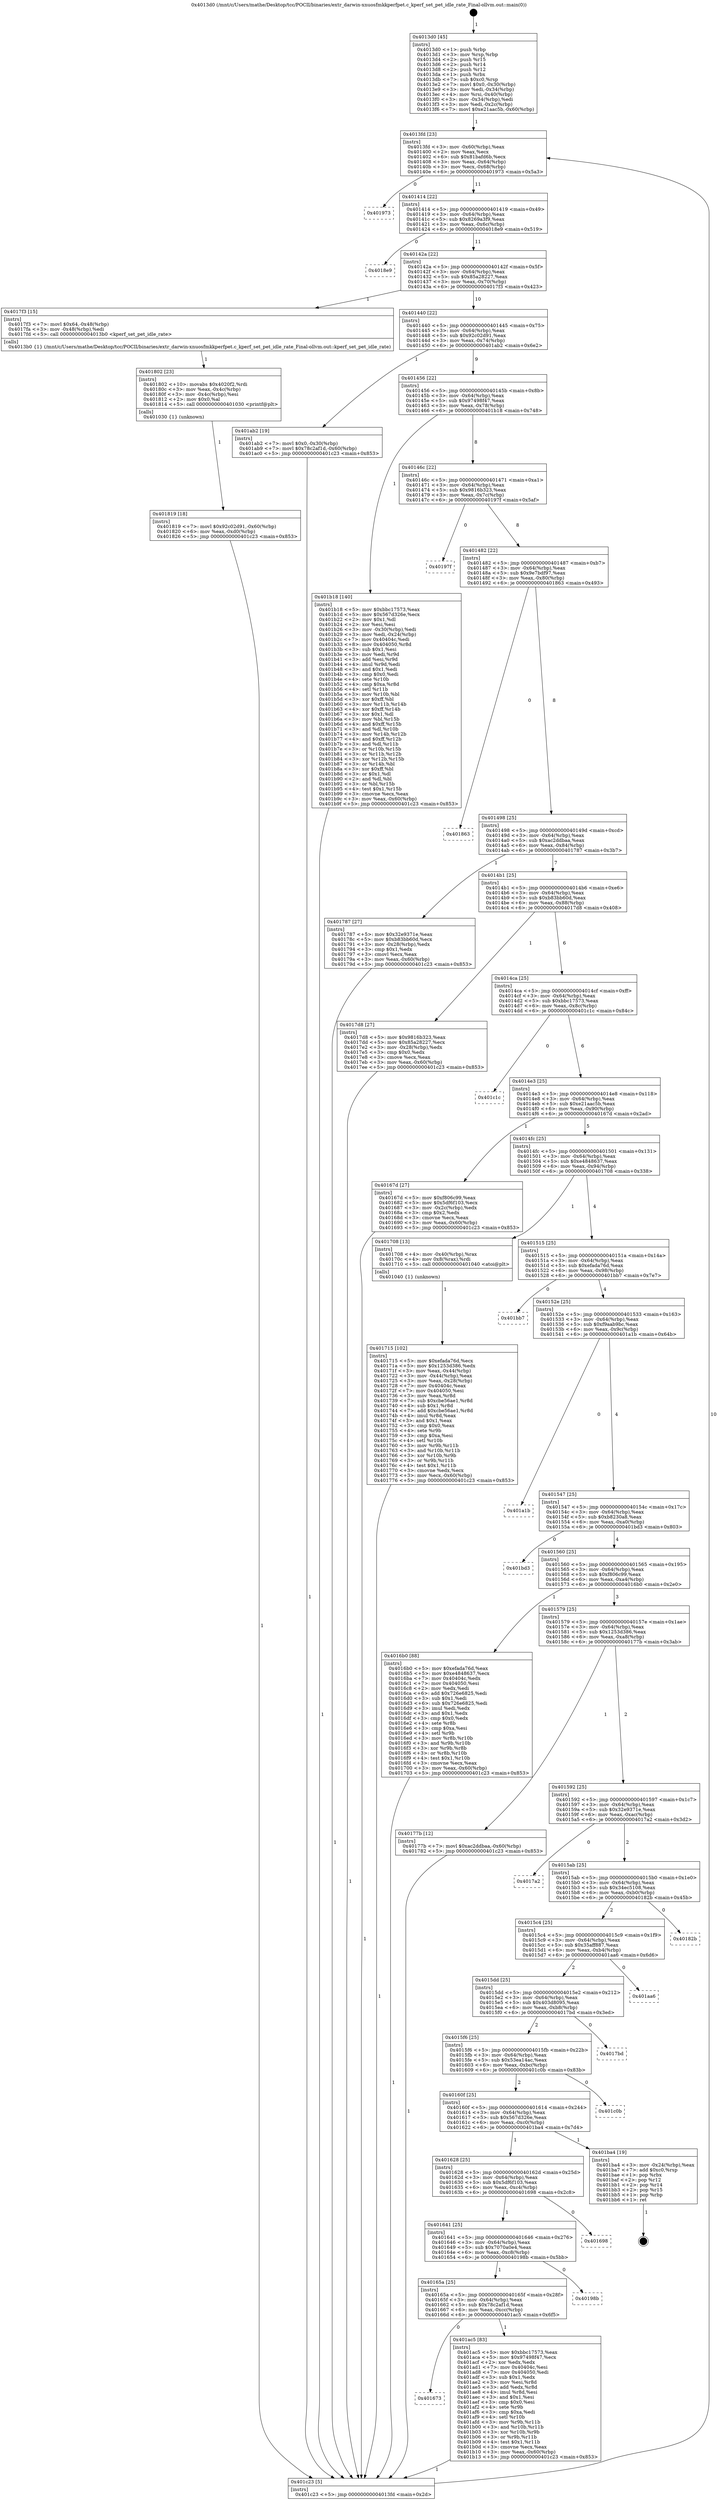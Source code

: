 digraph "0x4013d0" {
  label = "0x4013d0 (/mnt/c/Users/mathe/Desktop/tcc/POCII/binaries/extr_darwin-xnuosfmkkperfpet.c_kperf_set_pet_idle_rate_Final-ollvm.out::main(0))"
  labelloc = "t"
  node[shape=record]

  Entry [label="",width=0.3,height=0.3,shape=circle,fillcolor=black,style=filled]
  "0x4013fd" [label="{
     0x4013fd [23]\l
     | [instrs]\l
     &nbsp;&nbsp;0x4013fd \<+3\>: mov -0x60(%rbp),%eax\l
     &nbsp;&nbsp;0x401400 \<+2\>: mov %eax,%ecx\l
     &nbsp;&nbsp;0x401402 \<+6\>: sub $0x81bafd6b,%ecx\l
     &nbsp;&nbsp;0x401408 \<+3\>: mov %eax,-0x64(%rbp)\l
     &nbsp;&nbsp;0x40140b \<+3\>: mov %ecx,-0x68(%rbp)\l
     &nbsp;&nbsp;0x40140e \<+6\>: je 0000000000401973 \<main+0x5a3\>\l
  }"]
  "0x401973" [label="{
     0x401973\l
  }", style=dashed]
  "0x401414" [label="{
     0x401414 [22]\l
     | [instrs]\l
     &nbsp;&nbsp;0x401414 \<+5\>: jmp 0000000000401419 \<main+0x49\>\l
     &nbsp;&nbsp;0x401419 \<+3\>: mov -0x64(%rbp),%eax\l
     &nbsp;&nbsp;0x40141c \<+5\>: sub $0x8269a3f9,%eax\l
     &nbsp;&nbsp;0x401421 \<+3\>: mov %eax,-0x6c(%rbp)\l
     &nbsp;&nbsp;0x401424 \<+6\>: je 00000000004018e9 \<main+0x519\>\l
  }"]
  Exit [label="",width=0.3,height=0.3,shape=circle,fillcolor=black,style=filled,peripheries=2]
  "0x4018e9" [label="{
     0x4018e9\l
  }", style=dashed]
  "0x40142a" [label="{
     0x40142a [22]\l
     | [instrs]\l
     &nbsp;&nbsp;0x40142a \<+5\>: jmp 000000000040142f \<main+0x5f\>\l
     &nbsp;&nbsp;0x40142f \<+3\>: mov -0x64(%rbp),%eax\l
     &nbsp;&nbsp;0x401432 \<+5\>: sub $0x85a28227,%eax\l
     &nbsp;&nbsp;0x401437 \<+3\>: mov %eax,-0x70(%rbp)\l
     &nbsp;&nbsp;0x40143a \<+6\>: je 00000000004017f3 \<main+0x423\>\l
  }"]
  "0x401673" [label="{
     0x401673\l
  }", style=dashed]
  "0x4017f3" [label="{
     0x4017f3 [15]\l
     | [instrs]\l
     &nbsp;&nbsp;0x4017f3 \<+7\>: movl $0x64,-0x48(%rbp)\l
     &nbsp;&nbsp;0x4017fa \<+3\>: mov -0x48(%rbp),%edi\l
     &nbsp;&nbsp;0x4017fd \<+5\>: call 00000000004013b0 \<kperf_set_pet_idle_rate\>\l
     | [calls]\l
     &nbsp;&nbsp;0x4013b0 \{1\} (/mnt/c/Users/mathe/Desktop/tcc/POCII/binaries/extr_darwin-xnuosfmkkperfpet.c_kperf_set_pet_idle_rate_Final-ollvm.out::kperf_set_pet_idle_rate)\l
  }"]
  "0x401440" [label="{
     0x401440 [22]\l
     | [instrs]\l
     &nbsp;&nbsp;0x401440 \<+5\>: jmp 0000000000401445 \<main+0x75\>\l
     &nbsp;&nbsp;0x401445 \<+3\>: mov -0x64(%rbp),%eax\l
     &nbsp;&nbsp;0x401448 \<+5\>: sub $0x92c02d91,%eax\l
     &nbsp;&nbsp;0x40144d \<+3\>: mov %eax,-0x74(%rbp)\l
     &nbsp;&nbsp;0x401450 \<+6\>: je 0000000000401ab2 \<main+0x6e2\>\l
  }"]
  "0x401ac5" [label="{
     0x401ac5 [83]\l
     | [instrs]\l
     &nbsp;&nbsp;0x401ac5 \<+5\>: mov $0xbbc17573,%eax\l
     &nbsp;&nbsp;0x401aca \<+5\>: mov $0x97498f47,%ecx\l
     &nbsp;&nbsp;0x401acf \<+2\>: xor %edx,%edx\l
     &nbsp;&nbsp;0x401ad1 \<+7\>: mov 0x40404c,%esi\l
     &nbsp;&nbsp;0x401ad8 \<+7\>: mov 0x404050,%edi\l
     &nbsp;&nbsp;0x401adf \<+3\>: sub $0x1,%edx\l
     &nbsp;&nbsp;0x401ae2 \<+3\>: mov %esi,%r8d\l
     &nbsp;&nbsp;0x401ae5 \<+3\>: add %edx,%r8d\l
     &nbsp;&nbsp;0x401ae8 \<+4\>: imul %r8d,%esi\l
     &nbsp;&nbsp;0x401aec \<+3\>: and $0x1,%esi\l
     &nbsp;&nbsp;0x401aef \<+3\>: cmp $0x0,%esi\l
     &nbsp;&nbsp;0x401af2 \<+4\>: sete %r9b\l
     &nbsp;&nbsp;0x401af6 \<+3\>: cmp $0xa,%edi\l
     &nbsp;&nbsp;0x401af9 \<+4\>: setl %r10b\l
     &nbsp;&nbsp;0x401afd \<+3\>: mov %r9b,%r11b\l
     &nbsp;&nbsp;0x401b00 \<+3\>: and %r10b,%r11b\l
     &nbsp;&nbsp;0x401b03 \<+3\>: xor %r10b,%r9b\l
     &nbsp;&nbsp;0x401b06 \<+3\>: or %r9b,%r11b\l
     &nbsp;&nbsp;0x401b09 \<+4\>: test $0x1,%r11b\l
     &nbsp;&nbsp;0x401b0d \<+3\>: cmovne %ecx,%eax\l
     &nbsp;&nbsp;0x401b10 \<+3\>: mov %eax,-0x60(%rbp)\l
     &nbsp;&nbsp;0x401b13 \<+5\>: jmp 0000000000401c23 \<main+0x853\>\l
  }"]
  "0x401ab2" [label="{
     0x401ab2 [19]\l
     | [instrs]\l
     &nbsp;&nbsp;0x401ab2 \<+7\>: movl $0x0,-0x30(%rbp)\l
     &nbsp;&nbsp;0x401ab9 \<+7\>: movl $0x78c2af1d,-0x60(%rbp)\l
     &nbsp;&nbsp;0x401ac0 \<+5\>: jmp 0000000000401c23 \<main+0x853\>\l
  }"]
  "0x401456" [label="{
     0x401456 [22]\l
     | [instrs]\l
     &nbsp;&nbsp;0x401456 \<+5\>: jmp 000000000040145b \<main+0x8b\>\l
     &nbsp;&nbsp;0x40145b \<+3\>: mov -0x64(%rbp),%eax\l
     &nbsp;&nbsp;0x40145e \<+5\>: sub $0x97498f47,%eax\l
     &nbsp;&nbsp;0x401463 \<+3\>: mov %eax,-0x78(%rbp)\l
     &nbsp;&nbsp;0x401466 \<+6\>: je 0000000000401b18 \<main+0x748\>\l
  }"]
  "0x40165a" [label="{
     0x40165a [25]\l
     | [instrs]\l
     &nbsp;&nbsp;0x40165a \<+5\>: jmp 000000000040165f \<main+0x28f\>\l
     &nbsp;&nbsp;0x40165f \<+3\>: mov -0x64(%rbp),%eax\l
     &nbsp;&nbsp;0x401662 \<+5\>: sub $0x78c2af1d,%eax\l
     &nbsp;&nbsp;0x401667 \<+6\>: mov %eax,-0xcc(%rbp)\l
     &nbsp;&nbsp;0x40166d \<+6\>: je 0000000000401ac5 \<main+0x6f5\>\l
  }"]
  "0x401b18" [label="{
     0x401b18 [140]\l
     | [instrs]\l
     &nbsp;&nbsp;0x401b18 \<+5\>: mov $0xbbc17573,%eax\l
     &nbsp;&nbsp;0x401b1d \<+5\>: mov $0x567d326e,%ecx\l
     &nbsp;&nbsp;0x401b22 \<+2\>: mov $0x1,%dl\l
     &nbsp;&nbsp;0x401b24 \<+2\>: xor %esi,%esi\l
     &nbsp;&nbsp;0x401b26 \<+3\>: mov -0x30(%rbp),%edi\l
     &nbsp;&nbsp;0x401b29 \<+3\>: mov %edi,-0x24(%rbp)\l
     &nbsp;&nbsp;0x401b2c \<+7\>: mov 0x40404c,%edi\l
     &nbsp;&nbsp;0x401b33 \<+8\>: mov 0x404050,%r8d\l
     &nbsp;&nbsp;0x401b3b \<+3\>: sub $0x1,%esi\l
     &nbsp;&nbsp;0x401b3e \<+3\>: mov %edi,%r9d\l
     &nbsp;&nbsp;0x401b41 \<+3\>: add %esi,%r9d\l
     &nbsp;&nbsp;0x401b44 \<+4\>: imul %r9d,%edi\l
     &nbsp;&nbsp;0x401b48 \<+3\>: and $0x1,%edi\l
     &nbsp;&nbsp;0x401b4b \<+3\>: cmp $0x0,%edi\l
     &nbsp;&nbsp;0x401b4e \<+4\>: sete %r10b\l
     &nbsp;&nbsp;0x401b52 \<+4\>: cmp $0xa,%r8d\l
     &nbsp;&nbsp;0x401b56 \<+4\>: setl %r11b\l
     &nbsp;&nbsp;0x401b5a \<+3\>: mov %r10b,%bl\l
     &nbsp;&nbsp;0x401b5d \<+3\>: xor $0xff,%bl\l
     &nbsp;&nbsp;0x401b60 \<+3\>: mov %r11b,%r14b\l
     &nbsp;&nbsp;0x401b63 \<+4\>: xor $0xff,%r14b\l
     &nbsp;&nbsp;0x401b67 \<+3\>: xor $0x1,%dl\l
     &nbsp;&nbsp;0x401b6a \<+3\>: mov %bl,%r15b\l
     &nbsp;&nbsp;0x401b6d \<+4\>: and $0xff,%r15b\l
     &nbsp;&nbsp;0x401b71 \<+3\>: and %dl,%r10b\l
     &nbsp;&nbsp;0x401b74 \<+3\>: mov %r14b,%r12b\l
     &nbsp;&nbsp;0x401b77 \<+4\>: and $0xff,%r12b\l
     &nbsp;&nbsp;0x401b7b \<+3\>: and %dl,%r11b\l
     &nbsp;&nbsp;0x401b7e \<+3\>: or %r10b,%r15b\l
     &nbsp;&nbsp;0x401b81 \<+3\>: or %r11b,%r12b\l
     &nbsp;&nbsp;0x401b84 \<+3\>: xor %r12b,%r15b\l
     &nbsp;&nbsp;0x401b87 \<+3\>: or %r14b,%bl\l
     &nbsp;&nbsp;0x401b8a \<+3\>: xor $0xff,%bl\l
     &nbsp;&nbsp;0x401b8d \<+3\>: or $0x1,%dl\l
     &nbsp;&nbsp;0x401b90 \<+2\>: and %dl,%bl\l
     &nbsp;&nbsp;0x401b92 \<+3\>: or %bl,%r15b\l
     &nbsp;&nbsp;0x401b95 \<+4\>: test $0x1,%r15b\l
     &nbsp;&nbsp;0x401b99 \<+3\>: cmovne %ecx,%eax\l
     &nbsp;&nbsp;0x401b9c \<+3\>: mov %eax,-0x60(%rbp)\l
     &nbsp;&nbsp;0x401b9f \<+5\>: jmp 0000000000401c23 \<main+0x853\>\l
  }"]
  "0x40146c" [label="{
     0x40146c [22]\l
     | [instrs]\l
     &nbsp;&nbsp;0x40146c \<+5\>: jmp 0000000000401471 \<main+0xa1\>\l
     &nbsp;&nbsp;0x401471 \<+3\>: mov -0x64(%rbp),%eax\l
     &nbsp;&nbsp;0x401474 \<+5\>: sub $0x9816b323,%eax\l
     &nbsp;&nbsp;0x401479 \<+3\>: mov %eax,-0x7c(%rbp)\l
     &nbsp;&nbsp;0x40147c \<+6\>: je 000000000040197f \<main+0x5af\>\l
  }"]
  "0x40198b" [label="{
     0x40198b\l
  }", style=dashed]
  "0x40197f" [label="{
     0x40197f\l
  }", style=dashed]
  "0x401482" [label="{
     0x401482 [22]\l
     | [instrs]\l
     &nbsp;&nbsp;0x401482 \<+5\>: jmp 0000000000401487 \<main+0xb7\>\l
     &nbsp;&nbsp;0x401487 \<+3\>: mov -0x64(%rbp),%eax\l
     &nbsp;&nbsp;0x40148a \<+5\>: sub $0x9e7bdf97,%eax\l
     &nbsp;&nbsp;0x40148f \<+3\>: mov %eax,-0x80(%rbp)\l
     &nbsp;&nbsp;0x401492 \<+6\>: je 0000000000401863 \<main+0x493\>\l
  }"]
  "0x401641" [label="{
     0x401641 [25]\l
     | [instrs]\l
     &nbsp;&nbsp;0x401641 \<+5\>: jmp 0000000000401646 \<main+0x276\>\l
     &nbsp;&nbsp;0x401646 \<+3\>: mov -0x64(%rbp),%eax\l
     &nbsp;&nbsp;0x401649 \<+5\>: sub $0x7070a0e4,%eax\l
     &nbsp;&nbsp;0x40164e \<+6\>: mov %eax,-0xc8(%rbp)\l
     &nbsp;&nbsp;0x401654 \<+6\>: je 000000000040198b \<main+0x5bb\>\l
  }"]
  "0x401863" [label="{
     0x401863\l
  }", style=dashed]
  "0x401498" [label="{
     0x401498 [25]\l
     | [instrs]\l
     &nbsp;&nbsp;0x401498 \<+5\>: jmp 000000000040149d \<main+0xcd\>\l
     &nbsp;&nbsp;0x40149d \<+3\>: mov -0x64(%rbp),%eax\l
     &nbsp;&nbsp;0x4014a0 \<+5\>: sub $0xac2ddbaa,%eax\l
     &nbsp;&nbsp;0x4014a5 \<+6\>: mov %eax,-0x84(%rbp)\l
     &nbsp;&nbsp;0x4014ab \<+6\>: je 0000000000401787 \<main+0x3b7\>\l
  }"]
  "0x401698" [label="{
     0x401698\l
  }", style=dashed]
  "0x401787" [label="{
     0x401787 [27]\l
     | [instrs]\l
     &nbsp;&nbsp;0x401787 \<+5\>: mov $0x32e9371e,%eax\l
     &nbsp;&nbsp;0x40178c \<+5\>: mov $0xb83bb60d,%ecx\l
     &nbsp;&nbsp;0x401791 \<+3\>: mov -0x28(%rbp),%edx\l
     &nbsp;&nbsp;0x401794 \<+3\>: cmp $0x1,%edx\l
     &nbsp;&nbsp;0x401797 \<+3\>: cmovl %ecx,%eax\l
     &nbsp;&nbsp;0x40179a \<+3\>: mov %eax,-0x60(%rbp)\l
     &nbsp;&nbsp;0x40179d \<+5\>: jmp 0000000000401c23 \<main+0x853\>\l
  }"]
  "0x4014b1" [label="{
     0x4014b1 [25]\l
     | [instrs]\l
     &nbsp;&nbsp;0x4014b1 \<+5\>: jmp 00000000004014b6 \<main+0xe6\>\l
     &nbsp;&nbsp;0x4014b6 \<+3\>: mov -0x64(%rbp),%eax\l
     &nbsp;&nbsp;0x4014b9 \<+5\>: sub $0xb83bb60d,%eax\l
     &nbsp;&nbsp;0x4014be \<+6\>: mov %eax,-0x88(%rbp)\l
     &nbsp;&nbsp;0x4014c4 \<+6\>: je 00000000004017d8 \<main+0x408\>\l
  }"]
  "0x401628" [label="{
     0x401628 [25]\l
     | [instrs]\l
     &nbsp;&nbsp;0x401628 \<+5\>: jmp 000000000040162d \<main+0x25d\>\l
     &nbsp;&nbsp;0x40162d \<+3\>: mov -0x64(%rbp),%eax\l
     &nbsp;&nbsp;0x401630 \<+5\>: sub $0x5df6f103,%eax\l
     &nbsp;&nbsp;0x401635 \<+6\>: mov %eax,-0xc4(%rbp)\l
     &nbsp;&nbsp;0x40163b \<+6\>: je 0000000000401698 \<main+0x2c8\>\l
  }"]
  "0x4017d8" [label="{
     0x4017d8 [27]\l
     | [instrs]\l
     &nbsp;&nbsp;0x4017d8 \<+5\>: mov $0x9816b323,%eax\l
     &nbsp;&nbsp;0x4017dd \<+5\>: mov $0x85a28227,%ecx\l
     &nbsp;&nbsp;0x4017e2 \<+3\>: mov -0x28(%rbp),%edx\l
     &nbsp;&nbsp;0x4017e5 \<+3\>: cmp $0x0,%edx\l
     &nbsp;&nbsp;0x4017e8 \<+3\>: cmove %ecx,%eax\l
     &nbsp;&nbsp;0x4017eb \<+3\>: mov %eax,-0x60(%rbp)\l
     &nbsp;&nbsp;0x4017ee \<+5\>: jmp 0000000000401c23 \<main+0x853\>\l
  }"]
  "0x4014ca" [label="{
     0x4014ca [25]\l
     | [instrs]\l
     &nbsp;&nbsp;0x4014ca \<+5\>: jmp 00000000004014cf \<main+0xff\>\l
     &nbsp;&nbsp;0x4014cf \<+3\>: mov -0x64(%rbp),%eax\l
     &nbsp;&nbsp;0x4014d2 \<+5\>: sub $0xbbc17573,%eax\l
     &nbsp;&nbsp;0x4014d7 \<+6\>: mov %eax,-0x8c(%rbp)\l
     &nbsp;&nbsp;0x4014dd \<+6\>: je 0000000000401c1c \<main+0x84c\>\l
  }"]
  "0x401ba4" [label="{
     0x401ba4 [19]\l
     | [instrs]\l
     &nbsp;&nbsp;0x401ba4 \<+3\>: mov -0x24(%rbp),%eax\l
     &nbsp;&nbsp;0x401ba7 \<+7\>: add $0xc0,%rsp\l
     &nbsp;&nbsp;0x401bae \<+1\>: pop %rbx\l
     &nbsp;&nbsp;0x401baf \<+2\>: pop %r12\l
     &nbsp;&nbsp;0x401bb1 \<+2\>: pop %r14\l
     &nbsp;&nbsp;0x401bb3 \<+2\>: pop %r15\l
     &nbsp;&nbsp;0x401bb5 \<+1\>: pop %rbp\l
     &nbsp;&nbsp;0x401bb6 \<+1\>: ret\l
  }"]
  "0x401c1c" [label="{
     0x401c1c\l
  }", style=dashed]
  "0x4014e3" [label="{
     0x4014e3 [25]\l
     | [instrs]\l
     &nbsp;&nbsp;0x4014e3 \<+5\>: jmp 00000000004014e8 \<main+0x118\>\l
     &nbsp;&nbsp;0x4014e8 \<+3\>: mov -0x64(%rbp),%eax\l
     &nbsp;&nbsp;0x4014eb \<+5\>: sub $0xe21aac5b,%eax\l
     &nbsp;&nbsp;0x4014f0 \<+6\>: mov %eax,-0x90(%rbp)\l
     &nbsp;&nbsp;0x4014f6 \<+6\>: je 000000000040167d \<main+0x2ad\>\l
  }"]
  "0x40160f" [label="{
     0x40160f [25]\l
     | [instrs]\l
     &nbsp;&nbsp;0x40160f \<+5\>: jmp 0000000000401614 \<main+0x244\>\l
     &nbsp;&nbsp;0x401614 \<+3\>: mov -0x64(%rbp),%eax\l
     &nbsp;&nbsp;0x401617 \<+5\>: sub $0x567d326e,%eax\l
     &nbsp;&nbsp;0x40161c \<+6\>: mov %eax,-0xc0(%rbp)\l
     &nbsp;&nbsp;0x401622 \<+6\>: je 0000000000401ba4 \<main+0x7d4\>\l
  }"]
  "0x40167d" [label="{
     0x40167d [27]\l
     | [instrs]\l
     &nbsp;&nbsp;0x40167d \<+5\>: mov $0xf806c99,%eax\l
     &nbsp;&nbsp;0x401682 \<+5\>: mov $0x5df6f103,%ecx\l
     &nbsp;&nbsp;0x401687 \<+3\>: mov -0x2c(%rbp),%edx\l
     &nbsp;&nbsp;0x40168a \<+3\>: cmp $0x2,%edx\l
     &nbsp;&nbsp;0x40168d \<+3\>: cmovne %ecx,%eax\l
     &nbsp;&nbsp;0x401690 \<+3\>: mov %eax,-0x60(%rbp)\l
     &nbsp;&nbsp;0x401693 \<+5\>: jmp 0000000000401c23 \<main+0x853\>\l
  }"]
  "0x4014fc" [label="{
     0x4014fc [25]\l
     | [instrs]\l
     &nbsp;&nbsp;0x4014fc \<+5\>: jmp 0000000000401501 \<main+0x131\>\l
     &nbsp;&nbsp;0x401501 \<+3\>: mov -0x64(%rbp),%eax\l
     &nbsp;&nbsp;0x401504 \<+5\>: sub $0xe4848637,%eax\l
     &nbsp;&nbsp;0x401509 \<+6\>: mov %eax,-0x94(%rbp)\l
     &nbsp;&nbsp;0x40150f \<+6\>: je 0000000000401708 \<main+0x338\>\l
  }"]
  "0x401c23" [label="{
     0x401c23 [5]\l
     | [instrs]\l
     &nbsp;&nbsp;0x401c23 \<+5\>: jmp 00000000004013fd \<main+0x2d\>\l
  }"]
  "0x4013d0" [label="{
     0x4013d0 [45]\l
     | [instrs]\l
     &nbsp;&nbsp;0x4013d0 \<+1\>: push %rbp\l
     &nbsp;&nbsp;0x4013d1 \<+3\>: mov %rsp,%rbp\l
     &nbsp;&nbsp;0x4013d4 \<+2\>: push %r15\l
     &nbsp;&nbsp;0x4013d6 \<+2\>: push %r14\l
     &nbsp;&nbsp;0x4013d8 \<+2\>: push %r12\l
     &nbsp;&nbsp;0x4013da \<+1\>: push %rbx\l
     &nbsp;&nbsp;0x4013db \<+7\>: sub $0xc0,%rsp\l
     &nbsp;&nbsp;0x4013e2 \<+7\>: movl $0x0,-0x30(%rbp)\l
     &nbsp;&nbsp;0x4013e9 \<+3\>: mov %edi,-0x34(%rbp)\l
     &nbsp;&nbsp;0x4013ec \<+4\>: mov %rsi,-0x40(%rbp)\l
     &nbsp;&nbsp;0x4013f0 \<+3\>: mov -0x34(%rbp),%edi\l
     &nbsp;&nbsp;0x4013f3 \<+3\>: mov %edi,-0x2c(%rbp)\l
     &nbsp;&nbsp;0x4013f6 \<+7\>: movl $0xe21aac5b,-0x60(%rbp)\l
  }"]
  "0x401c0b" [label="{
     0x401c0b\l
  }", style=dashed]
  "0x401708" [label="{
     0x401708 [13]\l
     | [instrs]\l
     &nbsp;&nbsp;0x401708 \<+4\>: mov -0x40(%rbp),%rax\l
     &nbsp;&nbsp;0x40170c \<+4\>: mov 0x8(%rax),%rdi\l
     &nbsp;&nbsp;0x401710 \<+5\>: call 0000000000401040 \<atoi@plt\>\l
     | [calls]\l
     &nbsp;&nbsp;0x401040 \{1\} (unknown)\l
  }"]
  "0x401515" [label="{
     0x401515 [25]\l
     | [instrs]\l
     &nbsp;&nbsp;0x401515 \<+5\>: jmp 000000000040151a \<main+0x14a\>\l
     &nbsp;&nbsp;0x40151a \<+3\>: mov -0x64(%rbp),%eax\l
     &nbsp;&nbsp;0x40151d \<+5\>: sub $0xefada76d,%eax\l
     &nbsp;&nbsp;0x401522 \<+6\>: mov %eax,-0x98(%rbp)\l
     &nbsp;&nbsp;0x401528 \<+6\>: je 0000000000401bb7 \<main+0x7e7\>\l
  }"]
  "0x4015f6" [label="{
     0x4015f6 [25]\l
     | [instrs]\l
     &nbsp;&nbsp;0x4015f6 \<+5\>: jmp 00000000004015fb \<main+0x22b\>\l
     &nbsp;&nbsp;0x4015fb \<+3\>: mov -0x64(%rbp),%eax\l
     &nbsp;&nbsp;0x4015fe \<+5\>: sub $0x53ea14ac,%eax\l
     &nbsp;&nbsp;0x401603 \<+6\>: mov %eax,-0xbc(%rbp)\l
     &nbsp;&nbsp;0x401609 \<+6\>: je 0000000000401c0b \<main+0x83b\>\l
  }"]
  "0x401bb7" [label="{
     0x401bb7\l
  }", style=dashed]
  "0x40152e" [label="{
     0x40152e [25]\l
     | [instrs]\l
     &nbsp;&nbsp;0x40152e \<+5\>: jmp 0000000000401533 \<main+0x163\>\l
     &nbsp;&nbsp;0x401533 \<+3\>: mov -0x64(%rbp),%eax\l
     &nbsp;&nbsp;0x401536 \<+5\>: sub $0xf9aab9bc,%eax\l
     &nbsp;&nbsp;0x40153b \<+6\>: mov %eax,-0x9c(%rbp)\l
     &nbsp;&nbsp;0x401541 \<+6\>: je 0000000000401a1b \<main+0x64b\>\l
  }"]
  "0x4017bd" [label="{
     0x4017bd\l
  }", style=dashed]
  "0x401a1b" [label="{
     0x401a1b\l
  }", style=dashed]
  "0x401547" [label="{
     0x401547 [25]\l
     | [instrs]\l
     &nbsp;&nbsp;0x401547 \<+5\>: jmp 000000000040154c \<main+0x17c\>\l
     &nbsp;&nbsp;0x40154c \<+3\>: mov -0x64(%rbp),%eax\l
     &nbsp;&nbsp;0x40154f \<+5\>: sub $0xb8230a8,%eax\l
     &nbsp;&nbsp;0x401554 \<+6\>: mov %eax,-0xa0(%rbp)\l
     &nbsp;&nbsp;0x40155a \<+6\>: je 0000000000401bd3 \<main+0x803\>\l
  }"]
  "0x4015dd" [label="{
     0x4015dd [25]\l
     | [instrs]\l
     &nbsp;&nbsp;0x4015dd \<+5\>: jmp 00000000004015e2 \<main+0x212\>\l
     &nbsp;&nbsp;0x4015e2 \<+3\>: mov -0x64(%rbp),%eax\l
     &nbsp;&nbsp;0x4015e5 \<+5\>: sub $0x403d8095,%eax\l
     &nbsp;&nbsp;0x4015ea \<+6\>: mov %eax,-0xb8(%rbp)\l
     &nbsp;&nbsp;0x4015f0 \<+6\>: je 00000000004017bd \<main+0x3ed\>\l
  }"]
  "0x401bd3" [label="{
     0x401bd3\l
  }", style=dashed]
  "0x401560" [label="{
     0x401560 [25]\l
     | [instrs]\l
     &nbsp;&nbsp;0x401560 \<+5\>: jmp 0000000000401565 \<main+0x195\>\l
     &nbsp;&nbsp;0x401565 \<+3\>: mov -0x64(%rbp),%eax\l
     &nbsp;&nbsp;0x401568 \<+5\>: sub $0xf806c99,%eax\l
     &nbsp;&nbsp;0x40156d \<+6\>: mov %eax,-0xa4(%rbp)\l
     &nbsp;&nbsp;0x401573 \<+6\>: je 00000000004016b0 \<main+0x2e0\>\l
  }"]
  "0x401aa6" [label="{
     0x401aa6\l
  }", style=dashed]
  "0x4016b0" [label="{
     0x4016b0 [88]\l
     | [instrs]\l
     &nbsp;&nbsp;0x4016b0 \<+5\>: mov $0xefada76d,%eax\l
     &nbsp;&nbsp;0x4016b5 \<+5\>: mov $0xe4848637,%ecx\l
     &nbsp;&nbsp;0x4016ba \<+7\>: mov 0x40404c,%edx\l
     &nbsp;&nbsp;0x4016c1 \<+7\>: mov 0x404050,%esi\l
     &nbsp;&nbsp;0x4016c8 \<+2\>: mov %edx,%edi\l
     &nbsp;&nbsp;0x4016ca \<+6\>: add $0x726e6825,%edi\l
     &nbsp;&nbsp;0x4016d0 \<+3\>: sub $0x1,%edi\l
     &nbsp;&nbsp;0x4016d3 \<+6\>: sub $0x726e6825,%edi\l
     &nbsp;&nbsp;0x4016d9 \<+3\>: imul %edi,%edx\l
     &nbsp;&nbsp;0x4016dc \<+3\>: and $0x1,%edx\l
     &nbsp;&nbsp;0x4016df \<+3\>: cmp $0x0,%edx\l
     &nbsp;&nbsp;0x4016e2 \<+4\>: sete %r8b\l
     &nbsp;&nbsp;0x4016e6 \<+3\>: cmp $0xa,%esi\l
     &nbsp;&nbsp;0x4016e9 \<+4\>: setl %r9b\l
     &nbsp;&nbsp;0x4016ed \<+3\>: mov %r8b,%r10b\l
     &nbsp;&nbsp;0x4016f0 \<+3\>: and %r9b,%r10b\l
     &nbsp;&nbsp;0x4016f3 \<+3\>: xor %r9b,%r8b\l
     &nbsp;&nbsp;0x4016f6 \<+3\>: or %r8b,%r10b\l
     &nbsp;&nbsp;0x4016f9 \<+4\>: test $0x1,%r10b\l
     &nbsp;&nbsp;0x4016fd \<+3\>: cmovne %ecx,%eax\l
     &nbsp;&nbsp;0x401700 \<+3\>: mov %eax,-0x60(%rbp)\l
     &nbsp;&nbsp;0x401703 \<+5\>: jmp 0000000000401c23 \<main+0x853\>\l
  }"]
  "0x401579" [label="{
     0x401579 [25]\l
     | [instrs]\l
     &nbsp;&nbsp;0x401579 \<+5\>: jmp 000000000040157e \<main+0x1ae\>\l
     &nbsp;&nbsp;0x40157e \<+3\>: mov -0x64(%rbp),%eax\l
     &nbsp;&nbsp;0x401581 \<+5\>: sub $0x1253d386,%eax\l
     &nbsp;&nbsp;0x401586 \<+6\>: mov %eax,-0xa8(%rbp)\l
     &nbsp;&nbsp;0x40158c \<+6\>: je 000000000040177b \<main+0x3ab\>\l
  }"]
  "0x401715" [label="{
     0x401715 [102]\l
     | [instrs]\l
     &nbsp;&nbsp;0x401715 \<+5\>: mov $0xefada76d,%ecx\l
     &nbsp;&nbsp;0x40171a \<+5\>: mov $0x1253d386,%edx\l
     &nbsp;&nbsp;0x40171f \<+3\>: mov %eax,-0x44(%rbp)\l
     &nbsp;&nbsp;0x401722 \<+3\>: mov -0x44(%rbp),%eax\l
     &nbsp;&nbsp;0x401725 \<+3\>: mov %eax,-0x28(%rbp)\l
     &nbsp;&nbsp;0x401728 \<+7\>: mov 0x40404c,%eax\l
     &nbsp;&nbsp;0x40172f \<+7\>: mov 0x404050,%esi\l
     &nbsp;&nbsp;0x401736 \<+3\>: mov %eax,%r8d\l
     &nbsp;&nbsp;0x401739 \<+7\>: sub $0xcbe56ae1,%r8d\l
     &nbsp;&nbsp;0x401740 \<+4\>: sub $0x1,%r8d\l
     &nbsp;&nbsp;0x401744 \<+7\>: add $0xcbe56ae1,%r8d\l
     &nbsp;&nbsp;0x40174b \<+4\>: imul %r8d,%eax\l
     &nbsp;&nbsp;0x40174f \<+3\>: and $0x1,%eax\l
     &nbsp;&nbsp;0x401752 \<+3\>: cmp $0x0,%eax\l
     &nbsp;&nbsp;0x401755 \<+4\>: sete %r9b\l
     &nbsp;&nbsp;0x401759 \<+3\>: cmp $0xa,%esi\l
     &nbsp;&nbsp;0x40175c \<+4\>: setl %r10b\l
     &nbsp;&nbsp;0x401760 \<+3\>: mov %r9b,%r11b\l
     &nbsp;&nbsp;0x401763 \<+3\>: and %r10b,%r11b\l
     &nbsp;&nbsp;0x401766 \<+3\>: xor %r10b,%r9b\l
     &nbsp;&nbsp;0x401769 \<+3\>: or %r9b,%r11b\l
     &nbsp;&nbsp;0x40176c \<+4\>: test $0x1,%r11b\l
     &nbsp;&nbsp;0x401770 \<+3\>: cmovne %edx,%ecx\l
     &nbsp;&nbsp;0x401773 \<+3\>: mov %ecx,-0x60(%rbp)\l
     &nbsp;&nbsp;0x401776 \<+5\>: jmp 0000000000401c23 \<main+0x853\>\l
  }"]
  "0x4015c4" [label="{
     0x4015c4 [25]\l
     | [instrs]\l
     &nbsp;&nbsp;0x4015c4 \<+5\>: jmp 00000000004015c9 \<main+0x1f9\>\l
     &nbsp;&nbsp;0x4015c9 \<+3\>: mov -0x64(%rbp),%eax\l
     &nbsp;&nbsp;0x4015cc \<+5\>: sub $0x35aff887,%eax\l
     &nbsp;&nbsp;0x4015d1 \<+6\>: mov %eax,-0xb4(%rbp)\l
     &nbsp;&nbsp;0x4015d7 \<+6\>: je 0000000000401aa6 \<main+0x6d6\>\l
  }"]
  "0x40177b" [label="{
     0x40177b [12]\l
     | [instrs]\l
     &nbsp;&nbsp;0x40177b \<+7\>: movl $0xac2ddbaa,-0x60(%rbp)\l
     &nbsp;&nbsp;0x401782 \<+5\>: jmp 0000000000401c23 \<main+0x853\>\l
  }"]
  "0x401592" [label="{
     0x401592 [25]\l
     | [instrs]\l
     &nbsp;&nbsp;0x401592 \<+5\>: jmp 0000000000401597 \<main+0x1c7\>\l
     &nbsp;&nbsp;0x401597 \<+3\>: mov -0x64(%rbp),%eax\l
     &nbsp;&nbsp;0x40159a \<+5\>: sub $0x32e9371e,%eax\l
     &nbsp;&nbsp;0x40159f \<+6\>: mov %eax,-0xac(%rbp)\l
     &nbsp;&nbsp;0x4015a5 \<+6\>: je 00000000004017a2 \<main+0x3d2\>\l
  }"]
  "0x401802" [label="{
     0x401802 [23]\l
     | [instrs]\l
     &nbsp;&nbsp;0x401802 \<+10\>: movabs $0x4020f2,%rdi\l
     &nbsp;&nbsp;0x40180c \<+3\>: mov %eax,-0x4c(%rbp)\l
     &nbsp;&nbsp;0x40180f \<+3\>: mov -0x4c(%rbp),%esi\l
     &nbsp;&nbsp;0x401812 \<+2\>: mov $0x0,%al\l
     &nbsp;&nbsp;0x401814 \<+5\>: call 0000000000401030 \<printf@plt\>\l
     | [calls]\l
     &nbsp;&nbsp;0x401030 \{1\} (unknown)\l
  }"]
  "0x401819" [label="{
     0x401819 [18]\l
     | [instrs]\l
     &nbsp;&nbsp;0x401819 \<+7\>: movl $0x92c02d91,-0x60(%rbp)\l
     &nbsp;&nbsp;0x401820 \<+6\>: mov %eax,-0xd0(%rbp)\l
     &nbsp;&nbsp;0x401826 \<+5\>: jmp 0000000000401c23 \<main+0x853\>\l
  }"]
  "0x40182b" [label="{
     0x40182b\l
  }", style=dashed]
  "0x4017a2" [label="{
     0x4017a2\l
  }", style=dashed]
  "0x4015ab" [label="{
     0x4015ab [25]\l
     | [instrs]\l
     &nbsp;&nbsp;0x4015ab \<+5\>: jmp 00000000004015b0 \<main+0x1e0\>\l
     &nbsp;&nbsp;0x4015b0 \<+3\>: mov -0x64(%rbp),%eax\l
     &nbsp;&nbsp;0x4015b3 \<+5\>: sub $0x34ec5108,%eax\l
     &nbsp;&nbsp;0x4015b8 \<+6\>: mov %eax,-0xb0(%rbp)\l
     &nbsp;&nbsp;0x4015be \<+6\>: je 000000000040182b \<main+0x45b\>\l
  }"]
  Entry -> "0x4013d0" [label=" 1"]
  "0x4013fd" -> "0x401973" [label=" 0"]
  "0x4013fd" -> "0x401414" [label=" 11"]
  "0x401ba4" -> Exit [label=" 1"]
  "0x401414" -> "0x4018e9" [label=" 0"]
  "0x401414" -> "0x40142a" [label=" 11"]
  "0x401b18" -> "0x401c23" [label=" 1"]
  "0x40142a" -> "0x4017f3" [label=" 1"]
  "0x40142a" -> "0x401440" [label=" 10"]
  "0x401ac5" -> "0x401c23" [label=" 1"]
  "0x401440" -> "0x401ab2" [label=" 1"]
  "0x401440" -> "0x401456" [label=" 9"]
  "0x40165a" -> "0x401673" [label=" 0"]
  "0x401456" -> "0x401b18" [label=" 1"]
  "0x401456" -> "0x40146c" [label=" 8"]
  "0x40165a" -> "0x401ac5" [label=" 1"]
  "0x40146c" -> "0x40197f" [label=" 0"]
  "0x40146c" -> "0x401482" [label=" 8"]
  "0x401641" -> "0x40165a" [label=" 1"]
  "0x401482" -> "0x401863" [label=" 0"]
  "0x401482" -> "0x401498" [label=" 8"]
  "0x401641" -> "0x40198b" [label=" 0"]
  "0x401498" -> "0x401787" [label=" 1"]
  "0x401498" -> "0x4014b1" [label=" 7"]
  "0x401628" -> "0x401641" [label=" 1"]
  "0x4014b1" -> "0x4017d8" [label=" 1"]
  "0x4014b1" -> "0x4014ca" [label=" 6"]
  "0x401628" -> "0x401698" [label=" 0"]
  "0x4014ca" -> "0x401c1c" [label=" 0"]
  "0x4014ca" -> "0x4014e3" [label=" 6"]
  "0x40160f" -> "0x401628" [label=" 1"]
  "0x4014e3" -> "0x40167d" [label=" 1"]
  "0x4014e3" -> "0x4014fc" [label=" 5"]
  "0x40167d" -> "0x401c23" [label=" 1"]
  "0x4013d0" -> "0x4013fd" [label=" 1"]
  "0x401c23" -> "0x4013fd" [label=" 10"]
  "0x40160f" -> "0x401ba4" [label=" 1"]
  "0x4014fc" -> "0x401708" [label=" 1"]
  "0x4014fc" -> "0x401515" [label=" 4"]
  "0x4015f6" -> "0x40160f" [label=" 2"]
  "0x401515" -> "0x401bb7" [label=" 0"]
  "0x401515" -> "0x40152e" [label=" 4"]
  "0x4015f6" -> "0x401c0b" [label=" 0"]
  "0x40152e" -> "0x401a1b" [label=" 0"]
  "0x40152e" -> "0x401547" [label=" 4"]
  "0x4015dd" -> "0x4015f6" [label=" 2"]
  "0x401547" -> "0x401bd3" [label=" 0"]
  "0x401547" -> "0x401560" [label=" 4"]
  "0x4015dd" -> "0x4017bd" [label=" 0"]
  "0x401560" -> "0x4016b0" [label=" 1"]
  "0x401560" -> "0x401579" [label=" 3"]
  "0x4016b0" -> "0x401c23" [label=" 1"]
  "0x401708" -> "0x401715" [label=" 1"]
  "0x401715" -> "0x401c23" [label=" 1"]
  "0x4015c4" -> "0x4015dd" [label=" 2"]
  "0x401579" -> "0x40177b" [label=" 1"]
  "0x401579" -> "0x401592" [label=" 2"]
  "0x40177b" -> "0x401c23" [label=" 1"]
  "0x401787" -> "0x401c23" [label=" 1"]
  "0x4017d8" -> "0x401c23" [label=" 1"]
  "0x4017f3" -> "0x401802" [label=" 1"]
  "0x401802" -> "0x401819" [label=" 1"]
  "0x401819" -> "0x401c23" [label=" 1"]
  "0x401ab2" -> "0x401c23" [label=" 1"]
  "0x4015c4" -> "0x401aa6" [label=" 0"]
  "0x401592" -> "0x4017a2" [label=" 0"]
  "0x401592" -> "0x4015ab" [label=" 2"]
  "0x4015ab" -> "0x4015c4" [label=" 2"]
  "0x4015ab" -> "0x40182b" [label=" 0"]
}
